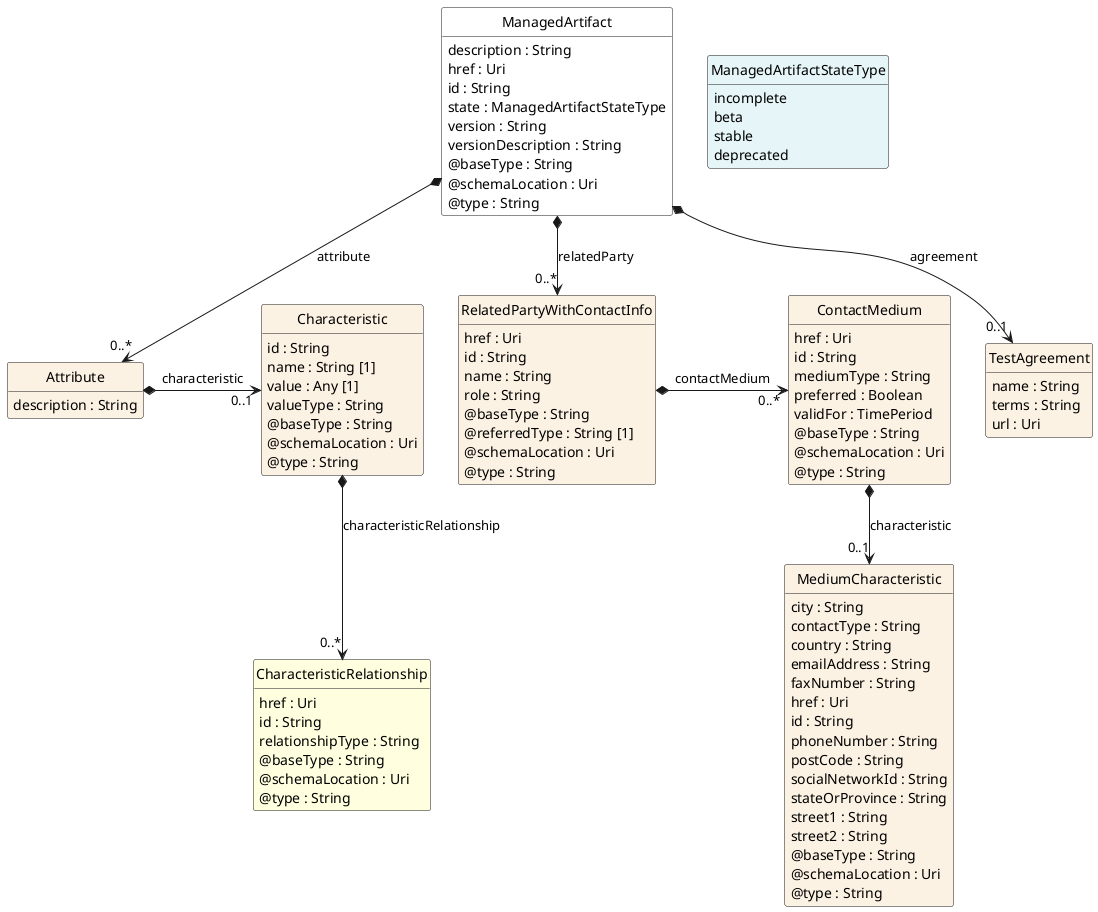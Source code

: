 @startuml
hide circle
hide methods
hide stereotype
show <<Enumeration>> stereotype
skinparam class {
   BackgroundColor<<Enumeration>> #E6F5F7
   BackgroundColor<<Ref>> #FFFFE0
   BackgroundColor<<Pivot>> #FFFFFFF
   BackgroundColor<<SimpleType>> #E2F0DA
   BackgroundColor #FCF2E3
}

class ManagedArtifact <<Pivot>> {
    description : String
    href : Uri
    id : String
    state : ManagedArtifactStateType
    version : String
    versionDescription : String
    @baseType : String
    @schemaLocation : Uri
    @type : String
}

class TestAgreement  {
    name : String
    terms : String
    url : Uri
}

class Attribute  {
    description : String
}

class Characteristic  {
    id : String
    name : String [1]
    value : Any [1]
    valueType : String
    @baseType : String
    @schemaLocation : Uri
    @type : String
}

class CharacteristicRelationship  <<Ref>> {
    href : Uri
    id : String
    relationshipType : String
    @baseType : String
    @schemaLocation : Uri
    @type : String
}

class ManagedArtifactStateType <<Enumeration>> {
    incomplete
    beta
    stable
    deprecated
}

class RelatedPartyWithContactInfo  {
    href : Uri
    id : String
    name : String
    role : String
    @baseType : String
    @referredType : String [1]
    @schemaLocation : Uri
    @type : String
}

class ContactMedium  {
    href : Uri
    id : String
    mediumType : String
    preferred : Boolean
    validFor : TimePeriod
    @baseType : String
    @schemaLocation : Uri
    @type : String
}

class MediumCharacteristic  {
    city : String
    contactType : String
    country : String
    emailAddress : String
    faxNumber : String
    href : Uri
    id : String
    phoneNumber : String
    postCode : String
    socialNetworkId : String
    stateOrProvince : String
    street1 : String
    street2 : String
    @baseType : String
    @schemaLocation : Uri
    @type : String
}

ManagedArtifact -right[hidden]-> ManagedArtifactStateType

ManagedArtifact *-->  "0..1" TestAgreement : agreement

ManagedArtifact *-->  "0..*" Attribute : attribute

ManagedArtifact *-->  "0..*" RelatedPartyWithContactInfo : relatedParty

Attribute *-right-> "0..1" Characteristic : characteristic

Characteristic *-->  "0..*" CharacteristicRelationship : characteristicRelationship

RelatedPartyWithContactInfo *-right-> "0..*" ContactMedium : contactMedium

ContactMedium *-->  "0..1" MediumCharacteristic : characteristic

@enduml